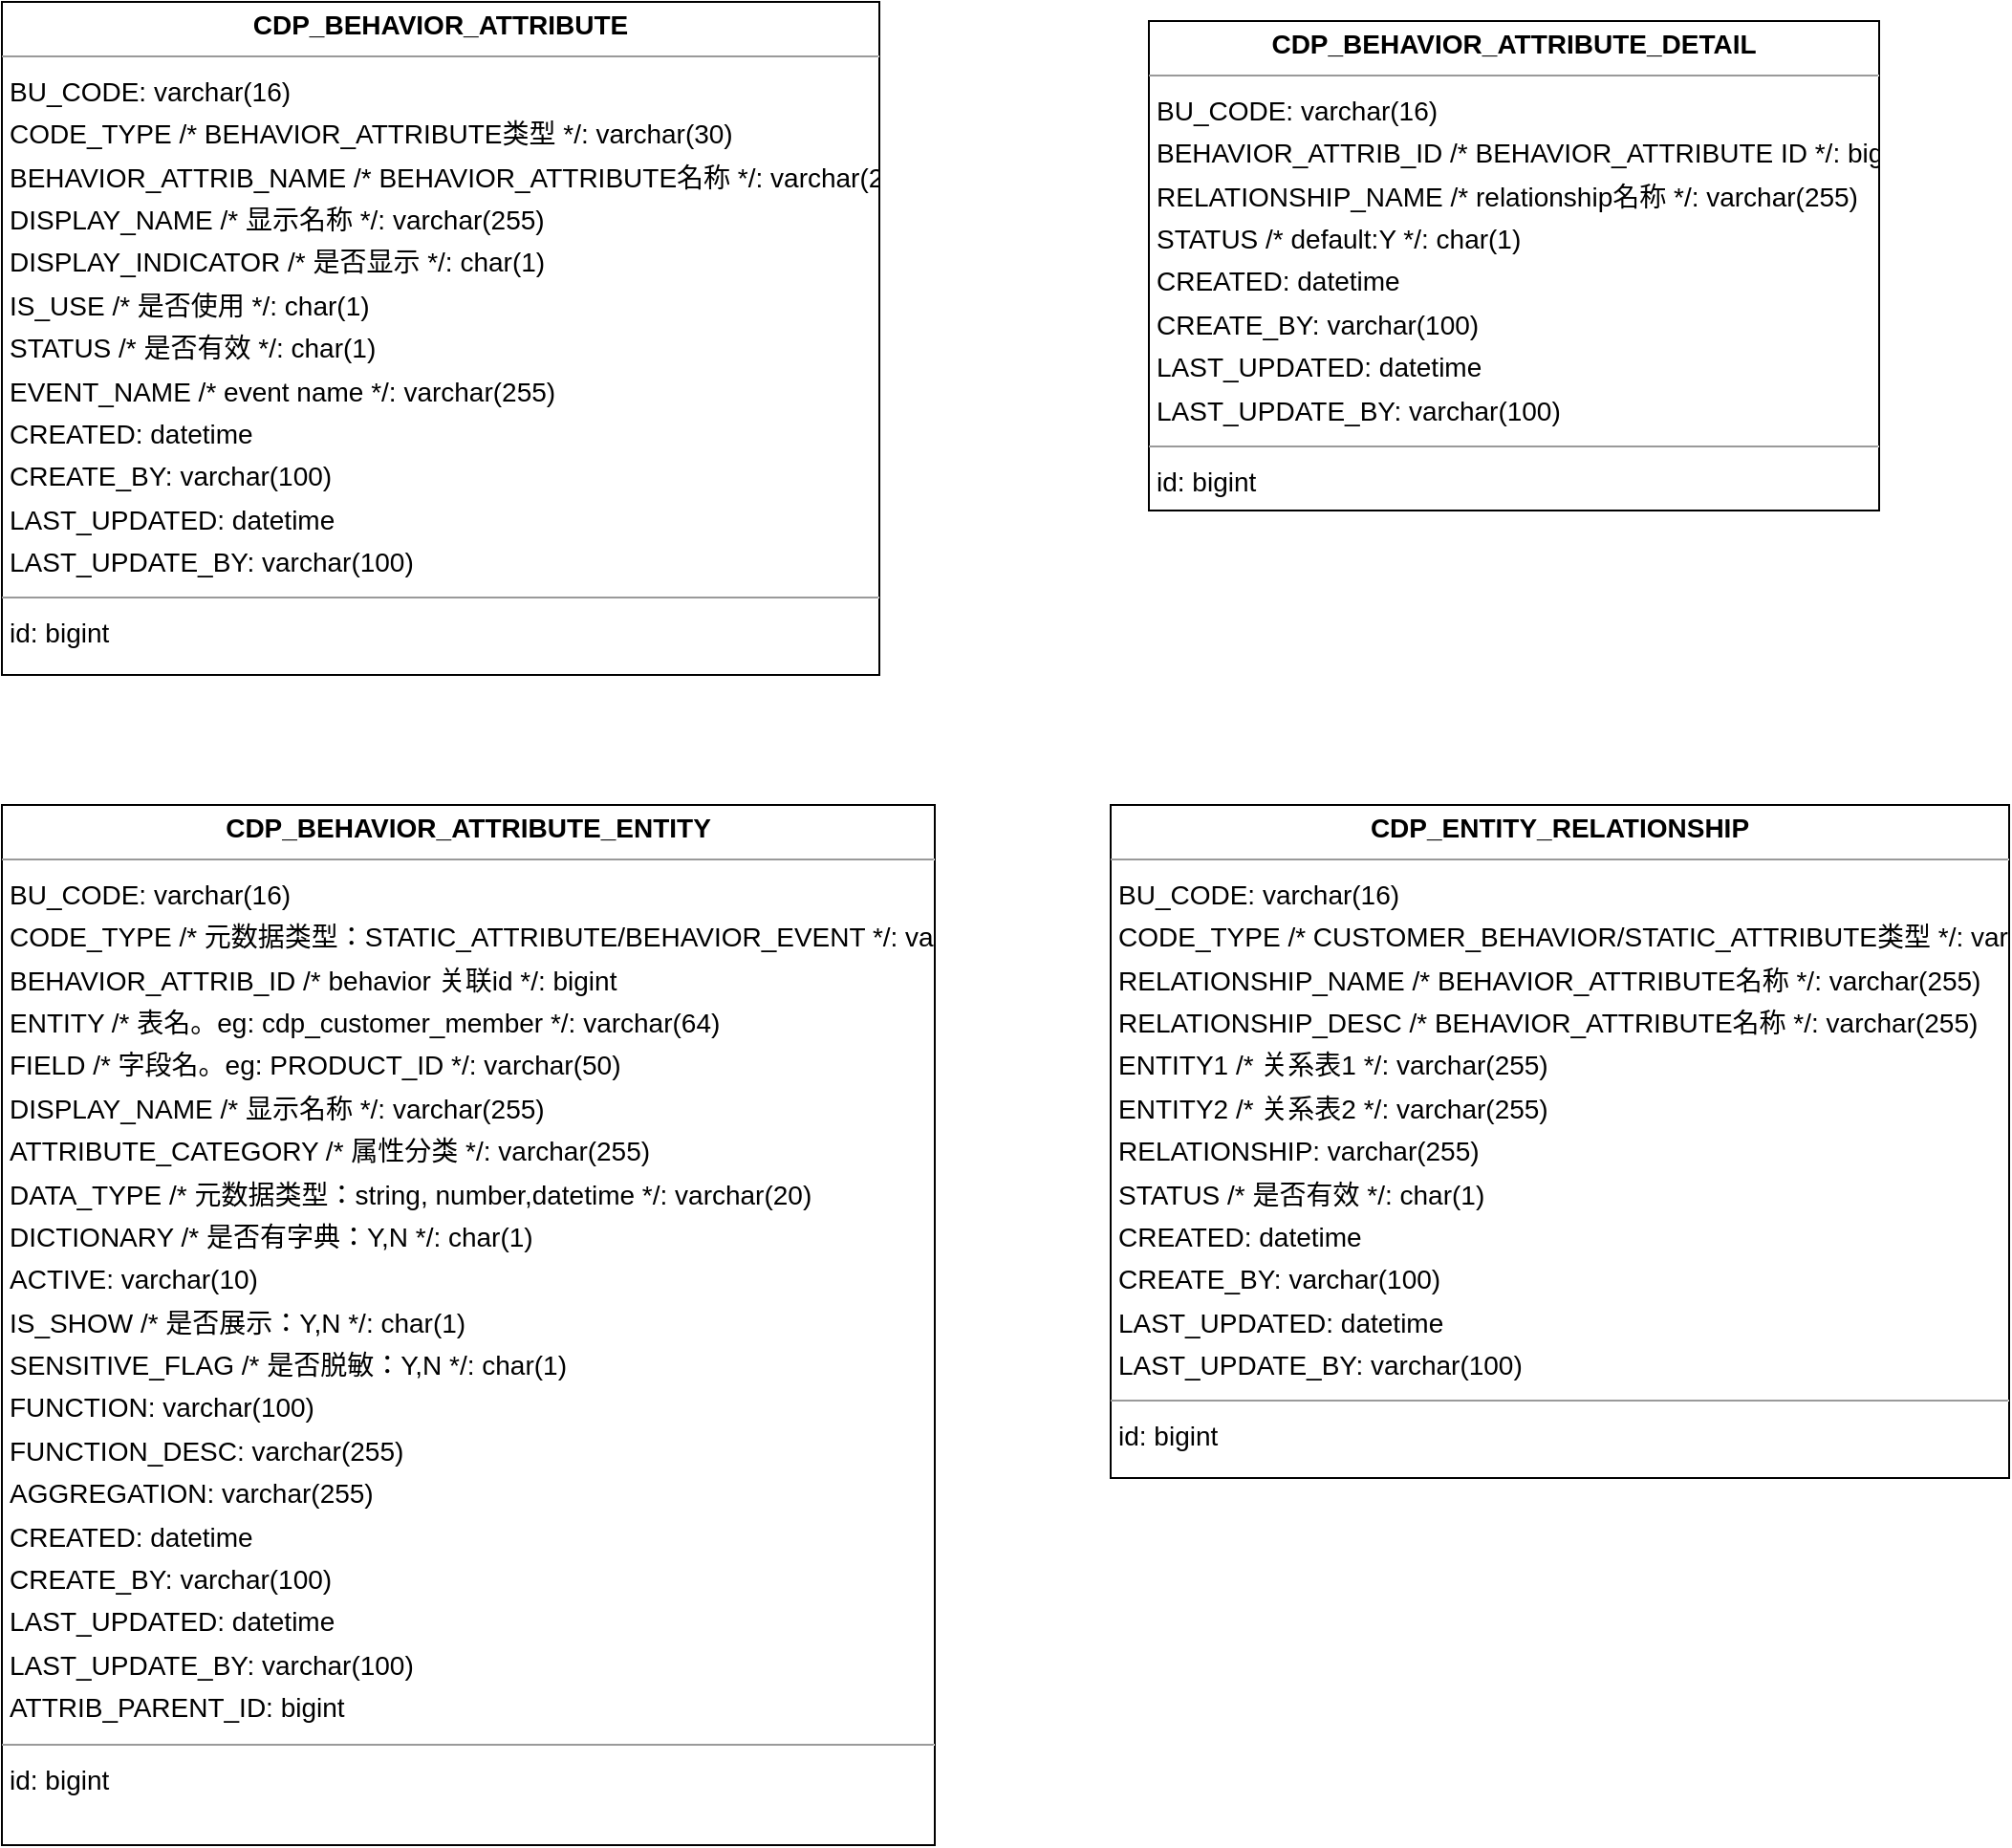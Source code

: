 <mxfile version="25.0.3">
  <diagram id="mUtRsw6hvwaEc5WmeWZf" name="第 1 页">
    <mxGraphModel dx="3332" dy="1708" grid="1" gridSize="10" guides="1" tooltips="1" connect="1" arrows="1" fold="1" page="0" pageScale="1" pageWidth="827" pageHeight="1169" background="none" math="0" shadow="0">
      <root>
        <mxCell id="0" />
        <mxCell id="1" parent="0" />
        <mxCell id="node0" value="&lt;p style=&quot;margin:0px;margin-top:4px;text-align:center;&quot;&gt;&lt;b&gt;CDP_BEHAVIOR_ATTRIBUTE&lt;/b&gt;&lt;/p&gt;&lt;hr size=&quot;1&quot;/&gt;&lt;p style=&quot;margin:0 0 0 4px;line-height:1.6;&quot;&gt; BU_CODE: varchar(16)&lt;br/&gt; CODE_TYPE  /* BEHAVIOR_ATTRIBUTE类型 */: varchar(30)&lt;br/&gt; BEHAVIOR_ATTRIB_NAME  /* BEHAVIOR_ATTRIBUTE名称 */: varchar(255)&lt;br/&gt; DISPLAY_NAME  /* 显示名称 */: varchar(255)&lt;br/&gt; DISPLAY_INDICATOR  /* 是否显示 */: char(1)&lt;br/&gt; IS_USE  /* 是否使用 */: char(1)&lt;br/&gt; STATUS  /* 是否有效 */: char(1)&lt;br/&gt; EVENT_NAME  /* event name */: varchar(255)&lt;br/&gt; CREATED: datetime&lt;br/&gt; CREATE_BY: varchar(100)&lt;br/&gt; LAST_UPDATED: datetime&lt;br/&gt; LAST_UPDATE_BY: varchar(100)&lt;/p&gt;&lt;hr size=&quot;1&quot;/&gt;&lt;p style=&quot;margin:0 0 0 4px;line-height:1.6;&quot;&gt; id: bigint&lt;/p&gt;" style="verticalAlign=top;align=left;overflow=fill;fontSize=14;fontFamily=Helvetica;html=1;rounded=0;shadow=0;comic=0;labelBackgroundColor=none;strokeWidth=1;" parent="1" vertex="1">
          <mxGeometry x="-750" y="-260" width="459" height="352" as="geometry" />
        </mxCell>
        <mxCell id="node1" value="&lt;p style=&quot;margin:0px;margin-top:4px;text-align:center;&quot;&gt;&lt;b&gt;CDP_BEHAVIOR_ATTRIBUTE_DETAIL&lt;/b&gt;&lt;/p&gt;&lt;hr size=&quot;1&quot;/&gt;&lt;p style=&quot;margin:0 0 0 4px;line-height:1.6;&quot;&gt; BU_CODE: varchar(16)&lt;br/&gt; BEHAVIOR_ATTRIB_ID  /* BEHAVIOR_ATTRIBUTE ID */: bigint&lt;br/&gt; RELATIONSHIP_NAME  /* relationship名称 */: varchar(255)&lt;br/&gt; STATUS  /* default:Y */: char(1)&lt;br/&gt; CREATED: datetime&lt;br/&gt; CREATE_BY: varchar(100)&lt;br/&gt; LAST_UPDATED: datetime&lt;br/&gt; LAST_UPDATE_BY: varchar(100)&lt;/p&gt;&lt;hr size=&quot;1&quot;/&gt;&lt;p style=&quot;margin:0 0 0 4px;line-height:1.6;&quot;&gt; id: bigint&lt;/p&gt;" style="verticalAlign=top;align=left;overflow=fill;fontSize=14;fontFamily=Helvetica;html=1;rounded=0;shadow=0;comic=0;labelBackgroundColor=none;strokeWidth=1;" parent="1" vertex="1">
          <mxGeometry x="-150" y="-250" width="382" height="256" as="geometry" />
        </mxCell>
        <mxCell id="node2" value="&lt;p style=&quot;margin:0px;margin-top:4px;text-align:center;&quot;&gt;&lt;b&gt;CDP_BEHAVIOR_ATTRIBUTE_ENTITY&lt;/b&gt;&lt;/p&gt;&lt;hr size=&quot;1&quot;/&gt;&lt;p style=&quot;margin:0 0 0 4px;line-height:1.6;&quot;&gt; BU_CODE: varchar(16)&lt;br/&gt; CODE_TYPE  /* 元数据类型：STATIC_ATTRIBUTE/BEHAVIOR_EVENT */: varchar(60)&lt;br/&gt; BEHAVIOR_ATTRIB_ID  /* behavior 关联id */: bigint&lt;br/&gt; ENTITY  /* 表名。eg: cdp_customer_member */: varchar(64)&lt;br/&gt; FIELD  /* 字段名。eg: PRODUCT_ID */: varchar(50)&lt;br/&gt; DISPLAY_NAME  /* 显示名称 */: varchar(255)&lt;br/&gt; ATTRIBUTE_CATEGORY  /* 属性分类 */: varchar(255)&lt;br/&gt; DATA_TYPE  /* 元数据类型：string, number,datetime */: varchar(20)&lt;br/&gt; DICTIONARY  /* 是否有字典：Y,N */: char(1)&lt;br/&gt; ACTIVE: varchar(10)&lt;br/&gt; IS_SHOW  /* 是否展示：Y,N */: char(1)&lt;br/&gt; SENSITIVE_FLAG  /* 是否脱敏：Y,N */: char(1)&lt;br/&gt; FUNCTION: varchar(100)&lt;br/&gt; FUNCTION_DESC: varchar(255)&lt;br/&gt; AGGREGATION: varchar(255)&lt;br/&gt; CREATED: datetime&lt;br/&gt; CREATE_BY: varchar(100)&lt;br/&gt; LAST_UPDATED: datetime&lt;br/&gt; LAST_UPDATE_BY: varchar(100)&lt;br/&gt; ATTRIB_PARENT_ID: bigint&lt;/p&gt;&lt;hr size=&quot;1&quot;/&gt;&lt;p style=&quot;margin:0 0 0 4px;line-height:1.6;&quot;&gt; id: bigint&lt;/p&gt;" style="verticalAlign=top;align=left;overflow=fill;fontSize=14;fontFamily=Helvetica;html=1;rounded=0;shadow=0;comic=0;labelBackgroundColor=none;strokeWidth=1;" parent="1" vertex="1">
          <mxGeometry x="-750" y="160" width="488" height="544" as="geometry" />
        </mxCell>
        <mxCell id="node3" value="&lt;p style=&quot;margin:0px;margin-top:4px;text-align:center;&quot;&gt;&lt;b&gt;CDP_ENTITY_RELATIONSHIP&lt;/b&gt;&lt;/p&gt;&lt;hr size=&quot;1&quot;/&gt;&lt;p style=&quot;margin:0 0 0 4px;line-height:1.6;&quot;&gt; BU_CODE: varchar(16)&lt;br/&gt; CODE_TYPE  /* CUSTOMER_BEHAVIOR/STATIC_ATTRIBUTE类型 */: varchar(30)&lt;br/&gt; RELATIONSHIP_NAME  /* BEHAVIOR_ATTRIBUTE名称 */: varchar(255)&lt;br/&gt; RELATIONSHIP_DESC  /* BEHAVIOR_ATTRIBUTE名称 */: varchar(255)&lt;br/&gt; ENTITY1  /* 关系表1 */: varchar(255)&lt;br/&gt; ENTITY2  /* 关系表2 */: varchar(255)&lt;br/&gt; RELATIONSHIP: varchar(255)&lt;br/&gt; STATUS  /* 是否有效 */: char(1)&lt;br/&gt; CREATED: datetime&lt;br/&gt; CREATE_BY: varchar(100)&lt;br/&gt; LAST_UPDATED: datetime&lt;br/&gt; LAST_UPDATE_BY: varchar(100)&lt;/p&gt;&lt;hr size=&quot;1&quot;/&gt;&lt;p style=&quot;margin:0 0 0 4px;line-height:1.6;&quot;&gt; id: bigint&lt;/p&gt;" style="verticalAlign=top;align=left;overflow=fill;fontSize=14;fontFamily=Helvetica;html=1;rounded=0;shadow=0;comic=0;labelBackgroundColor=none;strokeWidth=1;" parent="1" vertex="1">
          <mxGeometry x="-170" y="160" width="470" height="352" as="geometry" />
        </mxCell>
      </root>
    </mxGraphModel>
  </diagram>
</mxfile>
